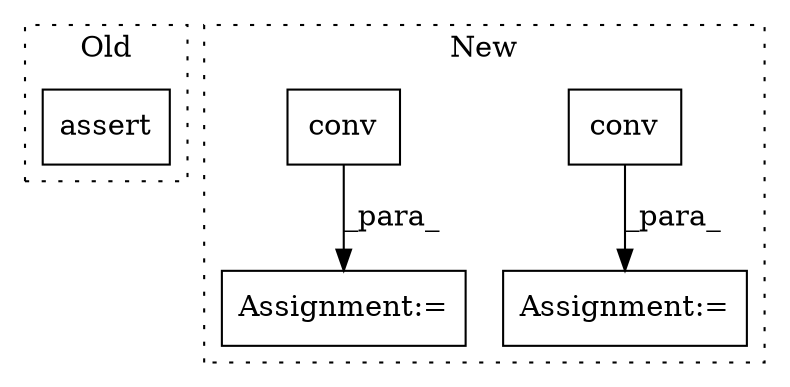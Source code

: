 digraph G {
subgraph cluster0 {
1 [label="assert" a="6" s="1113" l="7" shape="box"];
label = "Old";
style="dotted";
}
subgraph cluster1 {
2 [label="conv" a="32" s="709,726" l="5,1" shape="box"];
3 [label="Assignment:=" a="7" s="708" l="1" shape="box"];
4 [label="conv" a="32" s="1189,1218" l="5,1" shape="box"];
5 [label="Assignment:=" a="7" s="1188" l="1" shape="box"];
label = "New";
style="dotted";
}
2 -> 3 [label="_para_"];
4 -> 5 [label="_para_"];
}